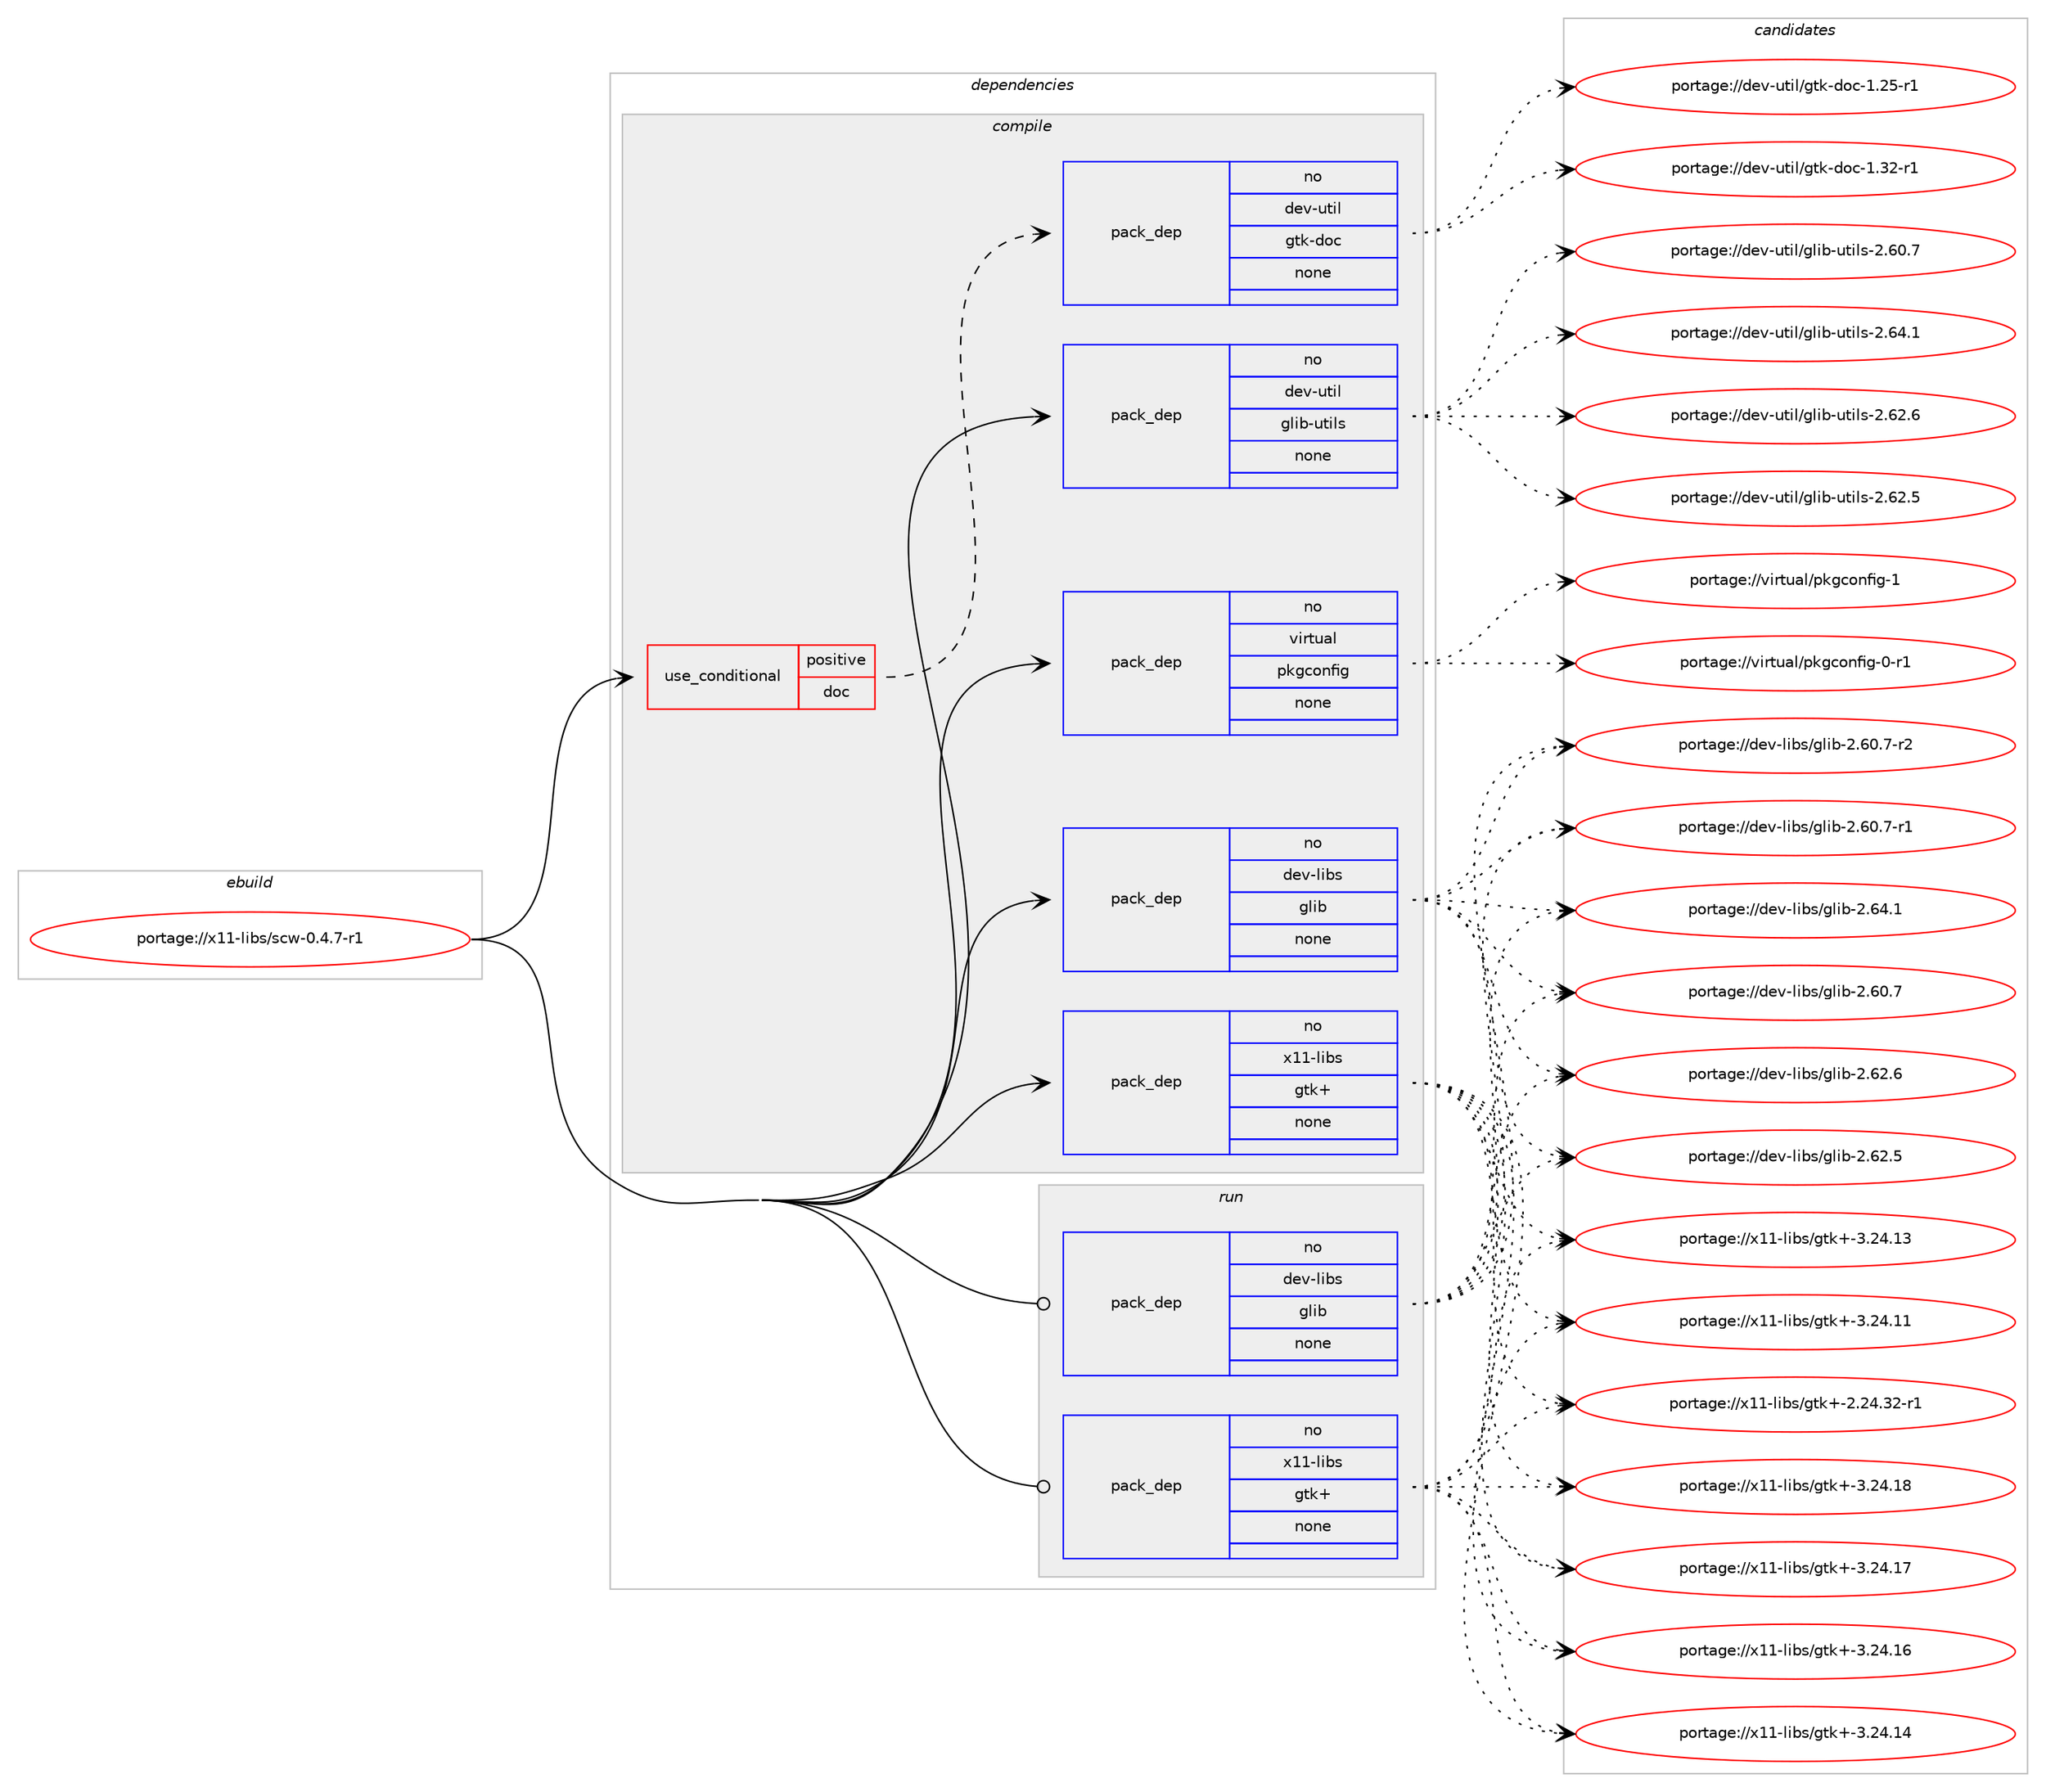 digraph prolog {

# *************
# Graph options
# *************

newrank=true;
concentrate=true;
compound=true;
graph [rankdir=LR,fontname=Helvetica,fontsize=10,ranksep=1.5];#, ranksep=2.5, nodesep=0.2];
edge  [arrowhead=vee];
node  [fontname=Helvetica,fontsize=10];

# **********
# The ebuild
# **********

subgraph cluster_leftcol {
color=gray;
rank=same;
label=<<i>ebuild</i>>;
id [label="portage://x11-libs/scw-0.4.7-r1", color=red, width=4, href="../x11-libs/scw-0.4.7-r1.svg"];
}

# ****************
# The dependencies
# ****************

subgraph cluster_midcol {
color=gray;
label=<<i>dependencies</i>>;
subgraph cluster_compile {
fillcolor="#eeeeee";
style=filled;
label=<<i>compile</i>>;
subgraph cond206 {
dependency1939 [label=<<TABLE BORDER="0" CELLBORDER="1" CELLSPACING="0" CELLPADDING="4"><TR><TD ROWSPAN="3" CELLPADDING="10">use_conditional</TD></TR><TR><TD>positive</TD></TR><TR><TD>doc</TD></TR></TABLE>>, shape=none, color=red];
subgraph pack1719 {
dependency1940 [label=<<TABLE BORDER="0" CELLBORDER="1" CELLSPACING="0" CELLPADDING="4" WIDTH="220"><TR><TD ROWSPAN="6" CELLPADDING="30">pack_dep</TD></TR><TR><TD WIDTH="110">no</TD></TR><TR><TD>dev-util</TD></TR><TR><TD>gtk-doc</TD></TR><TR><TD>none</TD></TR><TR><TD></TD></TR></TABLE>>, shape=none, color=blue];
}
dependency1939:e -> dependency1940:w [weight=20,style="dashed",arrowhead="vee"];
}
id:e -> dependency1939:w [weight=20,style="solid",arrowhead="vee"];
subgraph pack1720 {
dependency1941 [label=<<TABLE BORDER="0" CELLBORDER="1" CELLSPACING="0" CELLPADDING="4" WIDTH="220"><TR><TD ROWSPAN="6" CELLPADDING="30">pack_dep</TD></TR><TR><TD WIDTH="110">no</TD></TR><TR><TD>dev-libs</TD></TR><TR><TD>glib</TD></TR><TR><TD>none</TD></TR><TR><TD></TD></TR></TABLE>>, shape=none, color=blue];
}
id:e -> dependency1941:w [weight=20,style="solid",arrowhead="vee"];
subgraph pack1721 {
dependency1942 [label=<<TABLE BORDER="0" CELLBORDER="1" CELLSPACING="0" CELLPADDING="4" WIDTH="220"><TR><TD ROWSPAN="6" CELLPADDING="30">pack_dep</TD></TR><TR><TD WIDTH="110">no</TD></TR><TR><TD>dev-util</TD></TR><TR><TD>glib-utils</TD></TR><TR><TD>none</TD></TR><TR><TD></TD></TR></TABLE>>, shape=none, color=blue];
}
id:e -> dependency1942:w [weight=20,style="solid",arrowhead="vee"];
subgraph pack1722 {
dependency1943 [label=<<TABLE BORDER="0" CELLBORDER="1" CELLSPACING="0" CELLPADDING="4" WIDTH="220"><TR><TD ROWSPAN="6" CELLPADDING="30">pack_dep</TD></TR><TR><TD WIDTH="110">no</TD></TR><TR><TD>virtual</TD></TR><TR><TD>pkgconfig</TD></TR><TR><TD>none</TD></TR><TR><TD></TD></TR></TABLE>>, shape=none, color=blue];
}
id:e -> dependency1943:w [weight=20,style="solid",arrowhead="vee"];
subgraph pack1723 {
dependency1944 [label=<<TABLE BORDER="0" CELLBORDER="1" CELLSPACING="0" CELLPADDING="4" WIDTH="220"><TR><TD ROWSPAN="6" CELLPADDING="30">pack_dep</TD></TR><TR><TD WIDTH="110">no</TD></TR><TR><TD>x11-libs</TD></TR><TR><TD>gtk+</TD></TR><TR><TD>none</TD></TR><TR><TD></TD></TR></TABLE>>, shape=none, color=blue];
}
id:e -> dependency1944:w [weight=20,style="solid",arrowhead="vee"];
}
subgraph cluster_compileandrun {
fillcolor="#eeeeee";
style=filled;
label=<<i>compile and run</i>>;
}
subgraph cluster_run {
fillcolor="#eeeeee";
style=filled;
label=<<i>run</i>>;
subgraph pack1724 {
dependency1945 [label=<<TABLE BORDER="0" CELLBORDER="1" CELLSPACING="0" CELLPADDING="4" WIDTH="220"><TR><TD ROWSPAN="6" CELLPADDING="30">pack_dep</TD></TR><TR><TD WIDTH="110">no</TD></TR><TR><TD>dev-libs</TD></TR><TR><TD>glib</TD></TR><TR><TD>none</TD></TR><TR><TD></TD></TR></TABLE>>, shape=none, color=blue];
}
id:e -> dependency1945:w [weight=20,style="solid",arrowhead="odot"];
subgraph pack1725 {
dependency1946 [label=<<TABLE BORDER="0" CELLBORDER="1" CELLSPACING="0" CELLPADDING="4" WIDTH="220"><TR><TD ROWSPAN="6" CELLPADDING="30">pack_dep</TD></TR><TR><TD WIDTH="110">no</TD></TR><TR><TD>x11-libs</TD></TR><TR><TD>gtk+</TD></TR><TR><TD>none</TD></TR><TR><TD></TD></TR></TABLE>>, shape=none, color=blue];
}
id:e -> dependency1946:w [weight=20,style="solid",arrowhead="odot"];
}
}

# **************
# The candidates
# **************

subgraph cluster_choices {
rank=same;
color=gray;
label=<<i>candidates</i>>;

subgraph choice1719 {
color=black;
nodesep=1;
choice1001011184511711610510847103116107451001119945494651504511449 [label="portage://dev-util/gtk-doc-1.32-r1", color=red, width=4,href="../dev-util/gtk-doc-1.32-r1.svg"];
choice1001011184511711610510847103116107451001119945494650534511449 [label="portage://dev-util/gtk-doc-1.25-r1", color=red, width=4,href="../dev-util/gtk-doc-1.25-r1.svg"];
dependency1940:e -> choice1001011184511711610510847103116107451001119945494651504511449:w [style=dotted,weight="100"];
dependency1940:e -> choice1001011184511711610510847103116107451001119945494650534511449:w [style=dotted,weight="100"];
}
subgraph choice1720 {
color=black;
nodesep=1;
choice1001011184510810598115471031081059845504654524649 [label="portage://dev-libs/glib-2.64.1", color=red, width=4,href="../dev-libs/glib-2.64.1.svg"];
choice1001011184510810598115471031081059845504654504654 [label="portage://dev-libs/glib-2.62.6", color=red, width=4,href="../dev-libs/glib-2.62.6.svg"];
choice1001011184510810598115471031081059845504654504653 [label="portage://dev-libs/glib-2.62.5", color=red, width=4,href="../dev-libs/glib-2.62.5.svg"];
choice10010111845108105981154710310810598455046544846554511450 [label="portage://dev-libs/glib-2.60.7-r2", color=red, width=4,href="../dev-libs/glib-2.60.7-r2.svg"];
choice10010111845108105981154710310810598455046544846554511449 [label="portage://dev-libs/glib-2.60.7-r1", color=red, width=4,href="../dev-libs/glib-2.60.7-r1.svg"];
choice1001011184510810598115471031081059845504654484655 [label="portage://dev-libs/glib-2.60.7", color=red, width=4,href="../dev-libs/glib-2.60.7.svg"];
dependency1941:e -> choice1001011184510810598115471031081059845504654524649:w [style=dotted,weight="100"];
dependency1941:e -> choice1001011184510810598115471031081059845504654504654:w [style=dotted,weight="100"];
dependency1941:e -> choice1001011184510810598115471031081059845504654504653:w [style=dotted,weight="100"];
dependency1941:e -> choice10010111845108105981154710310810598455046544846554511450:w [style=dotted,weight="100"];
dependency1941:e -> choice10010111845108105981154710310810598455046544846554511449:w [style=dotted,weight="100"];
dependency1941:e -> choice1001011184510810598115471031081059845504654484655:w [style=dotted,weight="100"];
}
subgraph choice1721 {
color=black;
nodesep=1;
choice1001011184511711610510847103108105984511711610510811545504654524649 [label="portage://dev-util/glib-utils-2.64.1", color=red, width=4,href="../dev-util/glib-utils-2.64.1.svg"];
choice1001011184511711610510847103108105984511711610510811545504654504654 [label="portage://dev-util/glib-utils-2.62.6", color=red, width=4,href="../dev-util/glib-utils-2.62.6.svg"];
choice1001011184511711610510847103108105984511711610510811545504654504653 [label="portage://dev-util/glib-utils-2.62.5", color=red, width=4,href="../dev-util/glib-utils-2.62.5.svg"];
choice1001011184511711610510847103108105984511711610510811545504654484655 [label="portage://dev-util/glib-utils-2.60.7", color=red, width=4,href="../dev-util/glib-utils-2.60.7.svg"];
dependency1942:e -> choice1001011184511711610510847103108105984511711610510811545504654524649:w [style=dotted,weight="100"];
dependency1942:e -> choice1001011184511711610510847103108105984511711610510811545504654504654:w [style=dotted,weight="100"];
dependency1942:e -> choice1001011184511711610510847103108105984511711610510811545504654504653:w [style=dotted,weight="100"];
dependency1942:e -> choice1001011184511711610510847103108105984511711610510811545504654484655:w [style=dotted,weight="100"];
}
subgraph choice1722 {
color=black;
nodesep=1;
choice1181051141161179710847112107103991111101021051034549 [label="portage://virtual/pkgconfig-1", color=red, width=4,href="../virtual/pkgconfig-1.svg"];
choice11810511411611797108471121071039911111010210510345484511449 [label="portage://virtual/pkgconfig-0-r1", color=red, width=4,href="../virtual/pkgconfig-0-r1.svg"];
dependency1943:e -> choice1181051141161179710847112107103991111101021051034549:w [style=dotted,weight="100"];
dependency1943:e -> choice11810511411611797108471121071039911111010210510345484511449:w [style=dotted,weight="100"];
}
subgraph choice1723 {
color=black;
nodesep=1;
choice1204949451081059811547103116107434551465052464956 [label="portage://x11-libs/gtk+-3.24.18", color=red, width=4,href="../x11-libs/gtk+-3.24.18.svg"];
choice1204949451081059811547103116107434551465052464955 [label="portage://x11-libs/gtk+-3.24.17", color=red, width=4,href="../x11-libs/gtk+-3.24.17.svg"];
choice1204949451081059811547103116107434551465052464954 [label="portage://x11-libs/gtk+-3.24.16", color=red, width=4,href="../x11-libs/gtk+-3.24.16.svg"];
choice1204949451081059811547103116107434551465052464952 [label="portage://x11-libs/gtk+-3.24.14", color=red, width=4,href="../x11-libs/gtk+-3.24.14.svg"];
choice1204949451081059811547103116107434551465052464951 [label="portage://x11-libs/gtk+-3.24.13", color=red, width=4,href="../x11-libs/gtk+-3.24.13.svg"];
choice1204949451081059811547103116107434551465052464949 [label="portage://x11-libs/gtk+-3.24.11", color=red, width=4,href="../x11-libs/gtk+-3.24.11.svg"];
choice12049494510810598115471031161074345504650524651504511449 [label="portage://x11-libs/gtk+-2.24.32-r1", color=red, width=4,href="../x11-libs/gtk+-2.24.32-r1.svg"];
dependency1944:e -> choice1204949451081059811547103116107434551465052464956:w [style=dotted,weight="100"];
dependency1944:e -> choice1204949451081059811547103116107434551465052464955:w [style=dotted,weight="100"];
dependency1944:e -> choice1204949451081059811547103116107434551465052464954:w [style=dotted,weight="100"];
dependency1944:e -> choice1204949451081059811547103116107434551465052464952:w [style=dotted,weight="100"];
dependency1944:e -> choice1204949451081059811547103116107434551465052464951:w [style=dotted,weight="100"];
dependency1944:e -> choice1204949451081059811547103116107434551465052464949:w [style=dotted,weight="100"];
dependency1944:e -> choice12049494510810598115471031161074345504650524651504511449:w [style=dotted,weight="100"];
}
subgraph choice1724 {
color=black;
nodesep=1;
choice1001011184510810598115471031081059845504654524649 [label="portage://dev-libs/glib-2.64.1", color=red, width=4,href="../dev-libs/glib-2.64.1.svg"];
choice1001011184510810598115471031081059845504654504654 [label="portage://dev-libs/glib-2.62.6", color=red, width=4,href="../dev-libs/glib-2.62.6.svg"];
choice1001011184510810598115471031081059845504654504653 [label="portage://dev-libs/glib-2.62.5", color=red, width=4,href="../dev-libs/glib-2.62.5.svg"];
choice10010111845108105981154710310810598455046544846554511450 [label="portage://dev-libs/glib-2.60.7-r2", color=red, width=4,href="../dev-libs/glib-2.60.7-r2.svg"];
choice10010111845108105981154710310810598455046544846554511449 [label="portage://dev-libs/glib-2.60.7-r1", color=red, width=4,href="../dev-libs/glib-2.60.7-r1.svg"];
choice1001011184510810598115471031081059845504654484655 [label="portage://dev-libs/glib-2.60.7", color=red, width=4,href="../dev-libs/glib-2.60.7.svg"];
dependency1945:e -> choice1001011184510810598115471031081059845504654524649:w [style=dotted,weight="100"];
dependency1945:e -> choice1001011184510810598115471031081059845504654504654:w [style=dotted,weight="100"];
dependency1945:e -> choice1001011184510810598115471031081059845504654504653:w [style=dotted,weight="100"];
dependency1945:e -> choice10010111845108105981154710310810598455046544846554511450:w [style=dotted,weight="100"];
dependency1945:e -> choice10010111845108105981154710310810598455046544846554511449:w [style=dotted,weight="100"];
dependency1945:e -> choice1001011184510810598115471031081059845504654484655:w [style=dotted,weight="100"];
}
subgraph choice1725 {
color=black;
nodesep=1;
choice1204949451081059811547103116107434551465052464956 [label="portage://x11-libs/gtk+-3.24.18", color=red, width=4,href="../x11-libs/gtk+-3.24.18.svg"];
choice1204949451081059811547103116107434551465052464955 [label="portage://x11-libs/gtk+-3.24.17", color=red, width=4,href="../x11-libs/gtk+-3.24.17.svg"];
choice1204949451081059811547103116107434551465052464954 [label="portage://x11-libs/gtk+-3.24.16", color=red, width=4,href="../x11-libs/gtk+-3.24.16.svg"];
choice1204949451081059811547103116107434551465052464952 [label="portage://x11-libs/gtk+-3.24.14", color=red, width=4,href="../x11-libs/gtk+-3.24.14.svg"];
choice1204949451081059811547103116107434551465052464951 [label="portage://x11-libs/gtk+-3.24.13", color=red, width=4,href="../x11-libs/gtk+-3.24.13.svg"];
choice1204949451081059811547103116107434551465052464949 [label="portage://x11-libs/gtk+-3.24.11", color=red, width=4,href="../x11-libs/gtk+-3.24.11.svg"];
choice12049494510810598115471031161074345504650524651504511449 [label="portage://x11-libs/gtk+-2.24.32-r1", color=red, width=4,href="../x11-libs/gtk+-2.24.32-r1.svg"];
dependency1946:e -> choice1204949451081059811547103116107434551465052464956:w [style=dotted,weight="100"];
dependency1946:e -> choice1204949451081059811547103116107434551465052464955:w [style=dotted,weight="100"];
dependency1946:e -> choice1204949451081059811547103116107434551465052464954:w [style=dotted,weight="100"];
dependency1946:e -> choice1204949451081059811547103116107434551465052464952:w [style=dotted,weight="100"];
dependency1946:e -> choice1204949451081059811547103116107434551465052464951:w [style=dotted,weight="100"];
dependency1946:e -> choice1204949451081059811547103116107434551465052464949:w [style=dotted,weight="100"];
dependency1946:e -> choice12049494510810598115471031161074345504650524651504511449:w [style=dotted,weight="100"];
}
}

}
